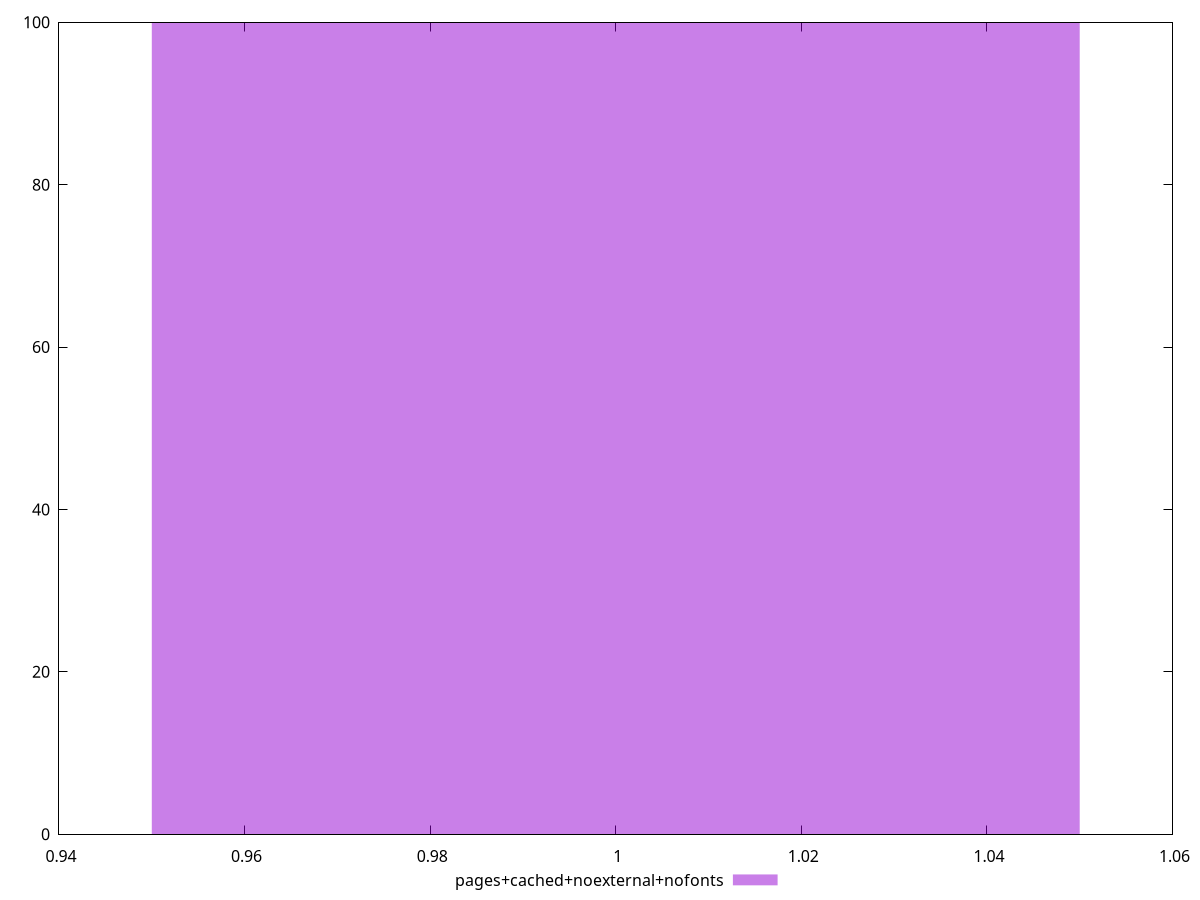 $_pagesCachedNoexternalNofonts <<EOF
1 100
EOF
set key outside below
set terminal pngcairo
set output "report_00006_2020-11-02T20-21-41.718Z/efficient-animated-content/pages+cached+noexternal+nofonts//hist.png"
set yrange [0:100]
set boxwidth 0.1
set style fill transparent solid 0.5 noborder
plot $_pagesCachedNoexternalNofonts title "pages+cached+noexternal+nofonts" with boxes ,